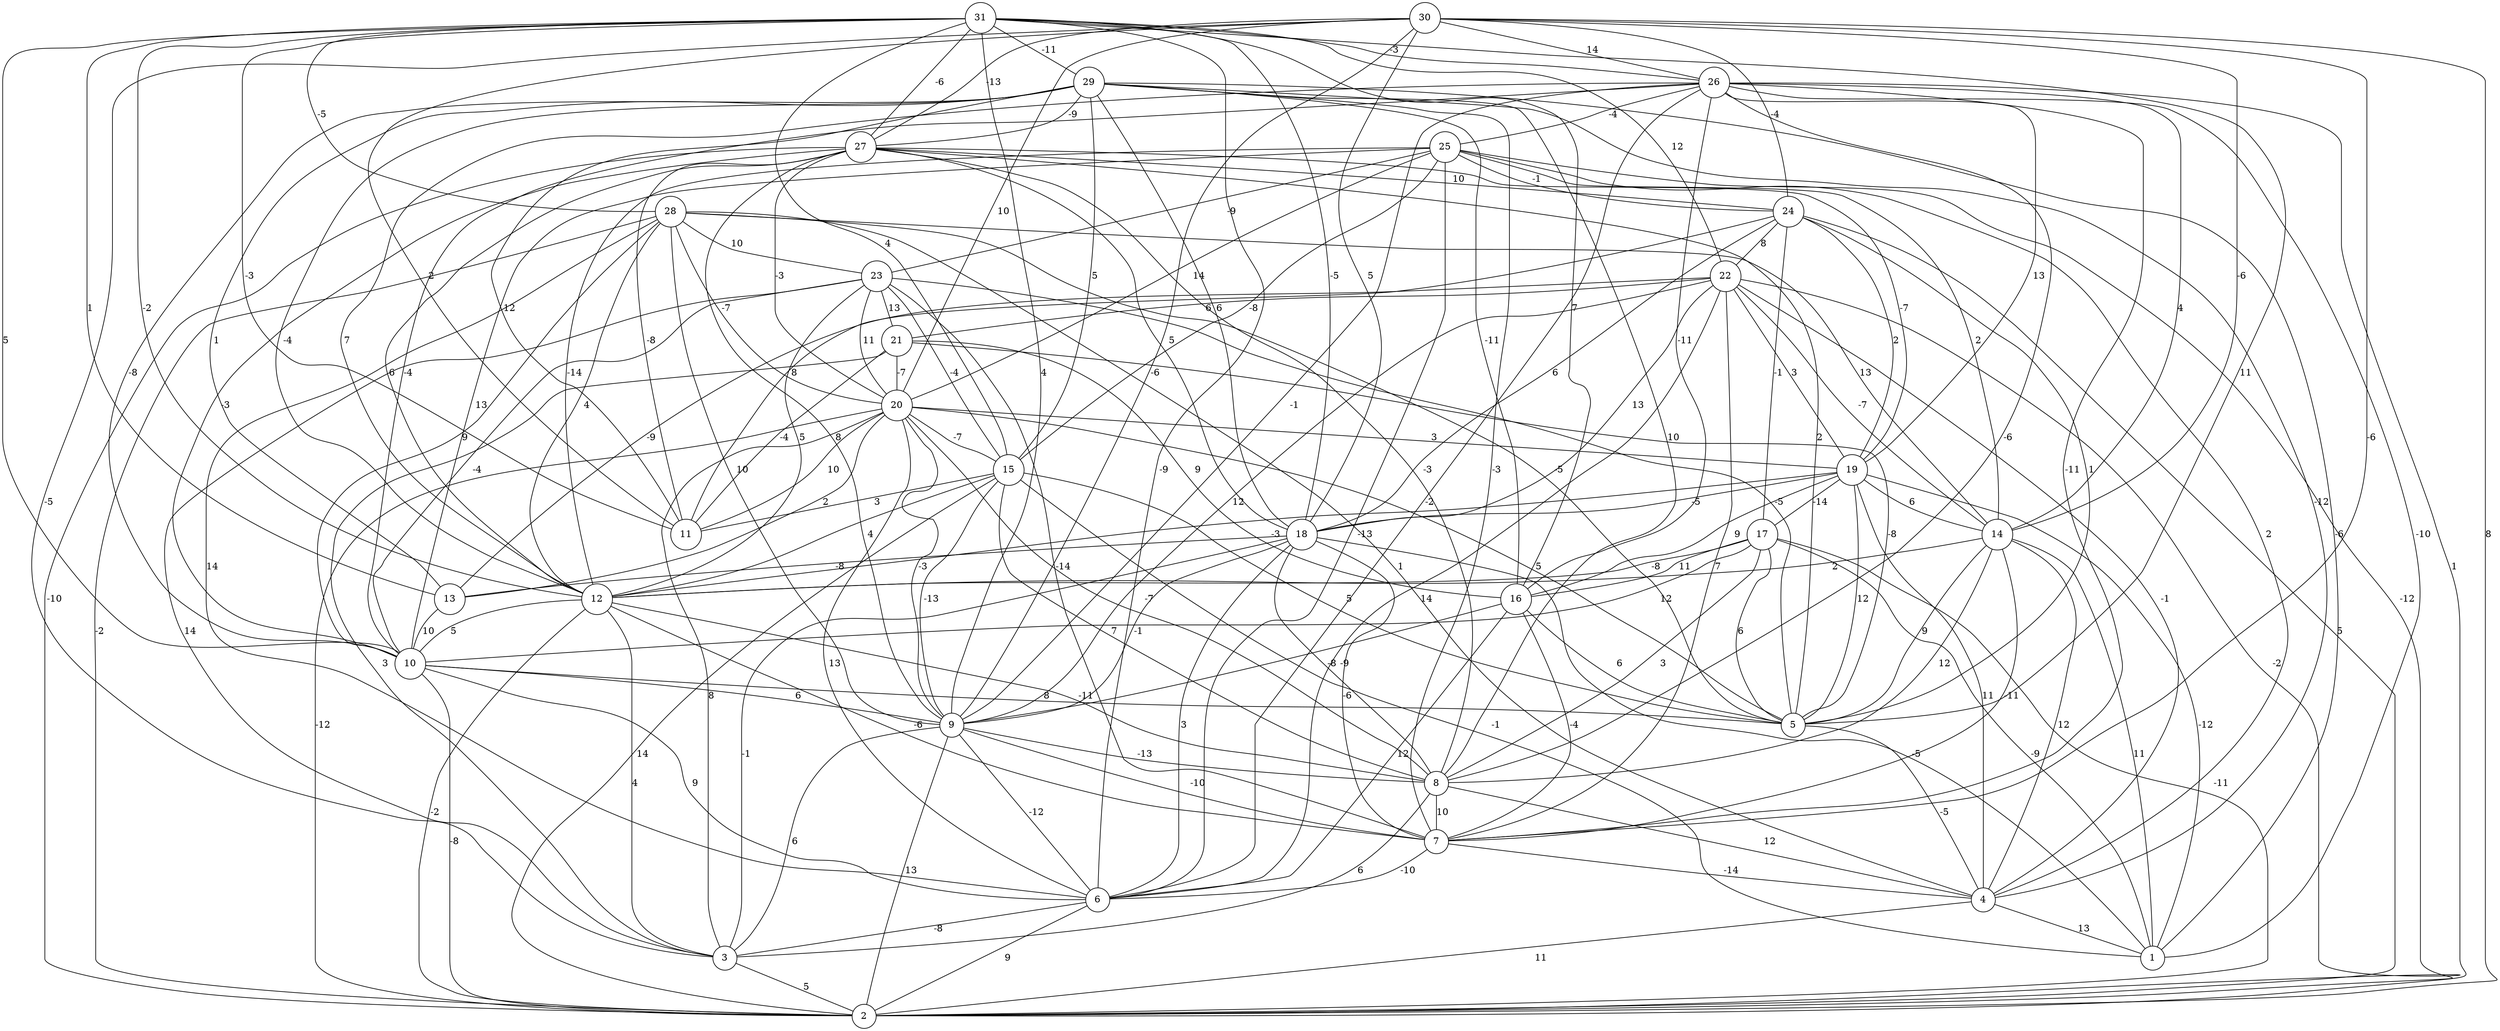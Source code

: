 graph { 
	 fontname="Helvetica,Arial,sans-serif" 
	 node [shape = circle]; 
	 31 -- 5 [label = "11"];
	 31 -- 6 [label = "-9"];
	 31 -- 9 [label = "4"];
	 31 -- 10 [label = "5"];
	 31 -- 11 [label = "-3"];
	 31 -- 12 [label = "-2"];
	 31 -- 13 [label = "1"];
	 31 -- 15 [label = "4"];
	 31 -- 16 [label = "7"];
	 31 -- 18 [label = "-5"];
	 31 -- 22 [label = "12"];
	 31 -- 26 [label = "-3"];
	 31 -- 27 [label = "-6"];
	 31 -- 28 [label = "-5"];
	 31 -- 29 [label = "-11"];
	 30 -- 2 [label = "8"];
	 30 -- 3 [label = "-5"];
	 30 -- 7 [label = "-6"];
	 30 -- 9 [label = "-6"];
	 30 -- 11 [label = "2"];
	 30 -- 14 [label = "-6"];
	 30 -- 18 [label = "5"];
	 30 -- 20 [label = "10"];
	 30 -- 24 [label = "-4"];
	 30 -- 26 [label = "14"];
	 30 -- 27 [label = "-13"];
	 29 -- 1 [label = "-6"];
	 29 -- 4 [label = "-12"];
	 29 -- 7 [label = "-3"];
	 29 -- 8 [label = "10"];
	 29 -- 10 [label = "-8"];
	 29 -- 11 [label = "12"];
	 29 -- 12 [label = "-4"];
	 29 -- 13 [label = "1"];
	 29 -- 15 [label = "5"];
	 29 -- 16 [label = "-11"];
	 29 -- 18 [label = "6"];
	 29 -- 27 [label = "-9"];
	 28 -- 2 [label = "-2"];
	 28 -- 4 [label = "1"];
	 28 -- 5 [label = "-5"];
	 28 -- 6 [label = "14"];
	 28 -- 9 [label = "10"];
	 28 -- 10 [label = "9"];
	 28 -- 12 [label = "4"];
	 28 -- 14 [label = "13"];
	 28 -- 20 [label = "-7"];
	 28 -- 23 [label = "10"];
	 27 -- 2 [label = "-10"];
	 27 -- 5 [label = "2"];
	 27 -- 8 [label = "-3"];
	 27 -- 9 [label = "8"];
	 27 -- 10 [label = "-3"];
	 27 -- 11 [label = "-8"];
	 27 -- 12 [label = "6"];
	 27 -- 18 [label = "5"];
	 27 -- 19 [label = "-7"];
	 27 -- 20 [label = "-3"];
	 27 -- 24 [label = "10"];
	 26 -- 1 [label = "-10"];
	 26 -- 2 [label = "1"];
	 26 -- 6 [label = "-2"];
	 26 -- 7 [label = "-11"];
	 26 -- 8 [label = "-6"];
	 26 -- 9 [label = "-1"];
	 26 -- 10 [label = "-4"];
	 26 -- 12 [label = "7"];
	 26 -- 14 [label = "4"];
	 26 -- 16 [label = "-11"];
	 26 -- 19 [label = "13"];
	 26 -- 25 [label = "-4"];
	 25 -- 2 [label = "-12"];
	 25 -- 4 [label = "2"];
	 25 -- 6 [label = "-13"];
	 25 -- 10 [label = "13"];
	 25 -- 12 [label = "-14"];
	 25 -- 14 [label = "2"];
	 25 -- 15 [label = "-8"];
	 25 -- 20 [label = "14"];
	 25 -- 23 [label = "-9"];
	 25 -- 24 [label = "-1"];
	 24 -- 2 [label = "5"];
	 24 -- 5 [label = "1"];
	 24 -- 11 [label = "8"];
	 24 -- 17 [label = "-1"];
	 24 -- 18 [label = "6"];
	 24 -- 19 [label = "2"];
	 24 -- 22 [label = "8"];
	 23 -- 3 [label = "14"];
	 23 -- 5 [label = "-5"];
	 23 -- 7 [label = "-14"];
	 23 -- 10 [label = "-4"];
	 23 -- 12 [label = "5"];
	 23 -- 15 [label = "-4"];
	 23 -- 20 [label = "11"];
	 23 -- 21 [label = "13"];
	 22 -- 2 [label = "-2"];
	 22 -- 4 [label = "-1"];
	 22 -- 6 [label = "14"];
	 22 -- 7 [label = "7"];
	 22 -- 9 [label = "12"];
	 22 -- 13 [label = "-9"];
	 22 -- 14 [label = "-7"];
	 22 -- 18 [label = "13"];
	 22 -- 19 [label = "3"];
	 22 -- 21 [label = "6"];
	 21 -- 3 [label = "3"];
	 21 -- 5 [label = "-8"];
	 21 -- 11 [label = "-4"];
	 21 -- 16 [label = "9"];
	 21 -- 20 [label = "-7"];
	 20 -- 2 [label = "-12"];
	 20 -- 3 [label = "8"];
	 20 -- 5 [label = "5"];
	 20 -- 6 [label = "13"];
	 20 -- 8 [label = "-7"];
	 20 -- 9 [label = "-3"];
	 20 -- 11 [label = "10"];
	 20 -- 13 [label = "2"];
	 20 -- 15 [label = "-7"];
	 20 -- 19 [label = "3"];
	 19 -- 1 [label = "-12"];
	 19 -- 4 [label = "11"];
	 19 -- 5 [label = "12"];
	 19 -- 12 [label = "-3"];
	 19 -- 14 [label = "6"];
	 19 -- 16 [label = "9"];
	 19 -- 17 [label = "-14"];
	 19 -- 18 [label = "-5"];
	 18 -- 1 [label = "-5"];
	 18 -- 3 [label = "-1"];
	 18 -- 6 [label = "3"];
	 18 -- 7 [label = "-6"];
	 18 -- 8 [label = "-9"];
	 18 -- 9 [label = "-1"];
	 18 -- 13 [label = "-8"];
	 17 -- 1 [label = "-9"];
	 17 -- 2 [label = "-11"];
	 17 -- 5 [label = "6"];
	 17 -- 8 [label = "3"];
	 17 -- 10 [label = "12"];
	 17 -- 12 [label = "-8"];
	 17 -- 16 [label = "11"];
	 16 -- 5 [label = "6"];
	 16 -- 6 [label = "12"];
	 16 -- 7 [label = "-4"];
	 16 -- 9 [label = "-8"];
	 15 -- 1 [label = "-1"];
	 15 -- 2 [label = "14"];
	 15 -- 5 [label = "5"];
	 15 -- 8 [label = "7"];
	 15 -- 9 [label = "-13"];
	 15 -- 11 [label = "3"];
	 15 -- 12 [label = "4"];
	 14 -- 1 [label = "11"];
	 14 -- 4 [label = "12"];
	 14 -- 5 [label = "9"];
	 14 -- 7 [label = "-11"];
	 14 -- 8 [label = "12"];
	 14 -- 12 [label = "2"];
	 13 -- 10 [label = "10"];
	 12 -- 2 [label = "-2"];
	 12 -- 3 [label = "4"];
	 12 -- 7 [label = "-6"];
	 12 -- 8 [label = "-11"];
	 12 -- 10 [label = "5"];
	 10 -- 2 [label = "-8"];
	 10 -- 5 [label = "8"];
	 10 -- 6 [label = "9"];
	 10 -- 9 [label = "6"];
	 9 -- 2 [label = "13"];
	 9 -- 3 [label = "6"];
	 9 -- 6 [label = "-12"];
	 9 -- 7 [label = "-10"];
	 9 -- 8 [label = "-13"];
	 8 -- 3 [label = "6"];
	 8 -- 4 [label = "12"];
	 8 -- 7 [label = "10"];
	 7 -- 4 [label = "-14"];
	 7 -- 6 [label = "-10"];
	 6 -- 2 [label = "9"];
	 6 -- 3 [label = "-8"];
	 5 -- 4 [label = "-5"];
	 4 -- 1 [label = "13"];
	 4 -- 2 [label = "11"];
	 3 -- 2 [label = "5"];
	 1;
	 2;
	 3;
	 4;
	 5;
	 6;
	 7;
	 8;
	 9;
	 10;
	 11;
	 12;
	 13;
	 14;
	 15;
	 16;
	 17;
	 18;
	 19;
	 20;
	 21;
	 22;
	 23;
	 24;
	 25;
	 26;
	 27;
	 28;
	 29;
	 30;
	 31;
}
